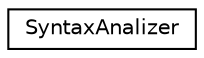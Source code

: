 digraph "Representación gráfica de la clase"
{
  edge [fontname="Helvetica",fontsize="10",labelfontname="Helvetica",labelfontsize="10"];
  node [fontname="Helvetica",fontsize="10",shape=record];
  rankdir="LR";
  Node1 [label="SyntaxAnalizer",height=0.2,width=0.4,color="black", fillcolor="white", style="filled",URL="$class_syntax_analizer.html"];
}
